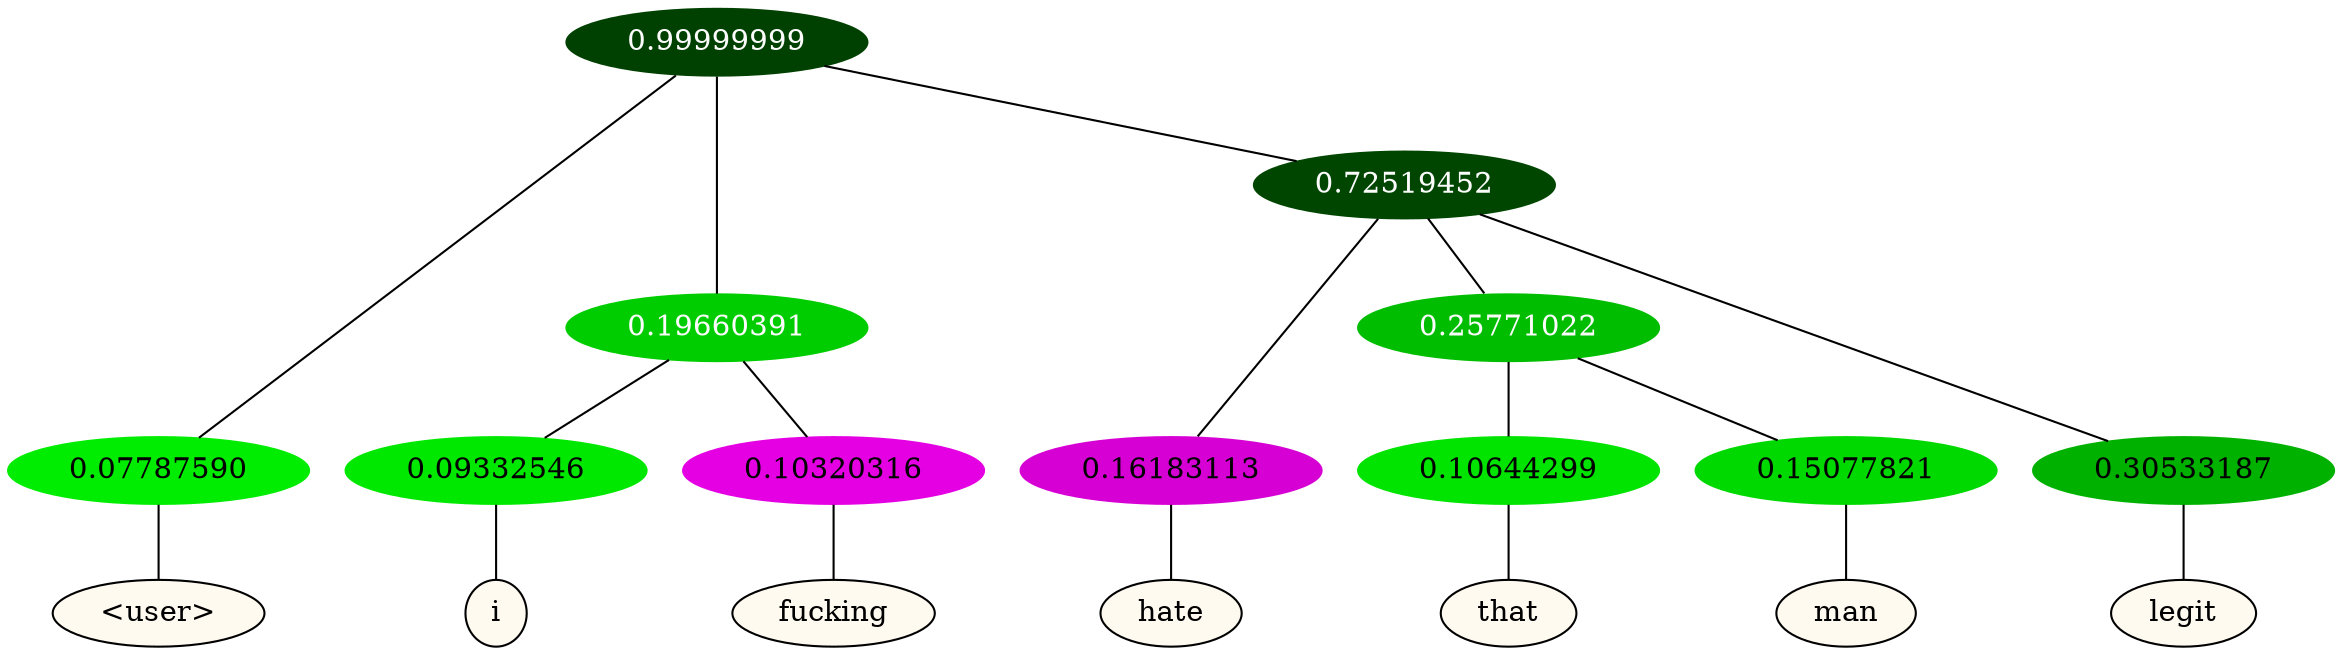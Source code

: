 graph {
	node [format=png height=0.15 nodesep=0.001 ordering=out overlap=prism overlap_scaling=0.01 ranksep=0.001 ratio=0.2 style=filled width=0.15]
	{
		rank=same
		a_w_1 [label="\<user\>" color=black fillcolor=floralwhite style="filled,solid"]
		a_w_4 [label=i color=black fillcolor=floralwhite style="filled,solid"]
		a_w_5 [label=fucking color=black fillcolor=floralwhite style="filled,solid"]
		a_w_6 [label=hate color=black fillcolor=floralwhite style="filled,solid"]
		a_w_9 [label=that color=black fillcolor=floralwhite style="filled,solid"]
		a_w_10 [label=man color=black fillcolor=floralwhite style="filled,solid"]
		a_w_8 [label=legit color=black fillcolor=floralwhite style="filled,solid"]
	}
	a_n_1 -- a_w_1
	a_n_4 -- a_w_4
	a_n_5 -- a_w_5
	a_n_6 -- a_w_6
	a_n_9 -- a_w_9
	a_n_10 -- a_w_10
	a_n_8 -- a_w_8
	{
		rank=same
		a_n_1 [label=0.07787590 color="0.334 1.000 0.922" fontcolor=black]
		a_n_4 [label=0.09332546 color="0.334 1.000 0.907" fontcolor=black]
		a_n_5 [label=0.10320316 color="0.835 1.000 0.897" fontcolor=black]
		a_n_6 [label=0.16183113 color="0.835 1.000 0.838" fontcolor=black]
		a_n_9 [label=0.10644299 color="0.334 1.000 0.894" fontcolor=black]
		a_n_10 [label=0.15077821 color="0.334 1.000 0.849" fontcolor=black]
		a_n_8 [label=0.30533187 color="0.334 1.000 0.695" fontcolor=black]
	}
	a_n_0 [label=0.99999999 color="0.334 1.000 0.250" fontcolor=grey99]
	a_n_0 -- a_n_1
	a_n_2 [label=0.19660391 color="0.334 1.000 0.803" fontcolor=grey99]
	a_n_0 -- a_n_2
	a_n_3 [label=0.72519452 color="0.334 1.000 0.275" fontcolor=grey99]
	a_n_0 -- a_n_3
	a_n_2 -- a_n_4
	a_n_2 -- a_n_5
	a_n_3 -- a_n_6
	a_n_7 [label=0.25771022 color="0.334 1.000 0.742" fontcolor=grey99]
	a_n_3 -- a_n_7
	a_n_3 -- a_n_8
	a_n_7 -- a_n_9
	a_n_7 -- a_n_10
}
